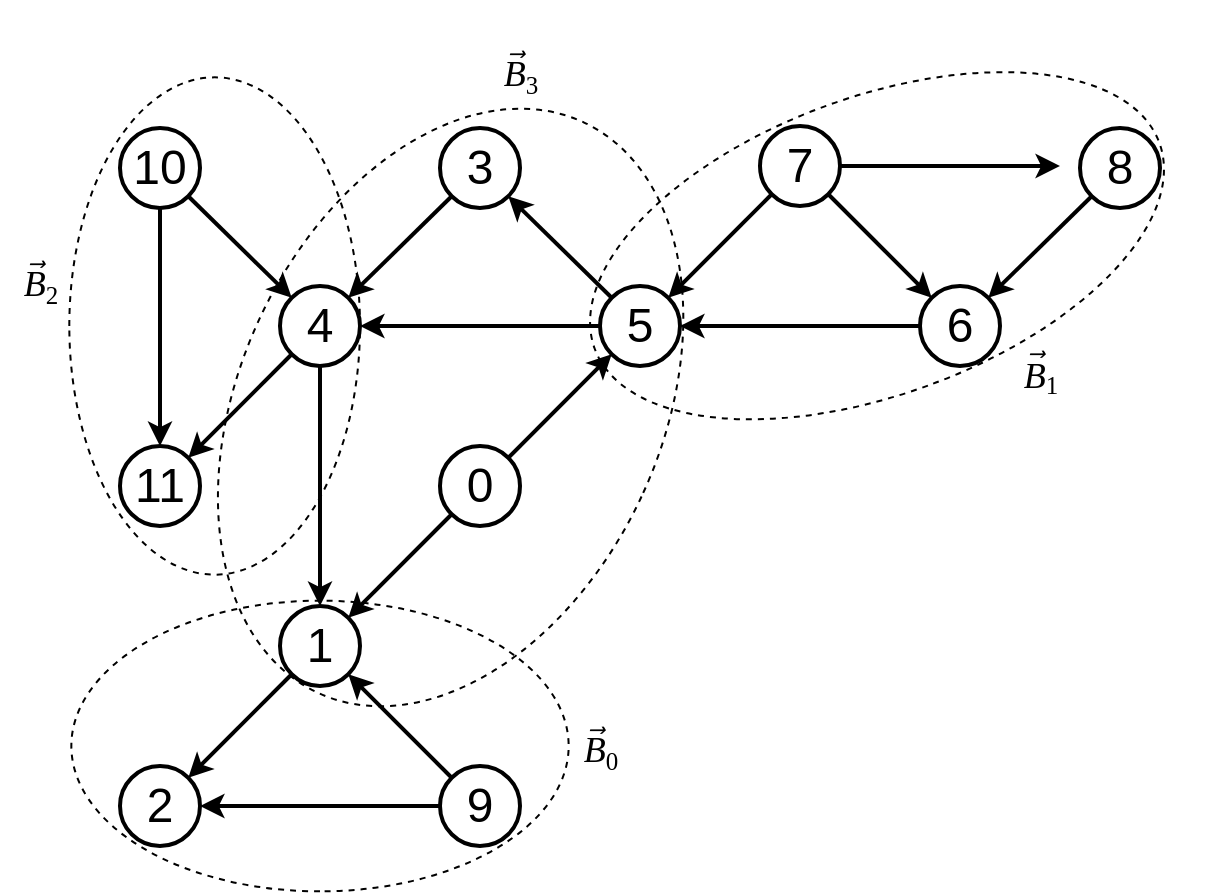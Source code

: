 <mxfile version="24.7.12">
  <diagram name="Page-1" id="zdLS6XzUSG3x8lp1yBCd">
    <mxGraphModel dx="1434" dy="841" grid="1" gridSize="10" guides="1" tooltips="1" connect="1" arrows="1" fold="1" page="1" pageScale="1" pageWidth="827" pageHeight="1169" background="none" math="0" shadow="0">
      <root>
        <mxCell id="0" />
        <mxCell id="1" parent="0" />
        <mxCell id="VpHzmzro31c7H7pZUwm9-26" value="" style="ellipse;whiteSpace=wrap;html=1;fillColor=none;dashed=1;rotation=70;" vertex="1" parent="1">
          <mxGeometry x="584.09" y="29.61" width="148.84" height="300.52" as="geometry" />
        </mxCell>
        <mxCell id="VpHzmzro31c7H7pZUwm9-14" value="" style="ellipse;whiteSpace=wrap;html=1;fillColor=none;dashed=1;rotation=-180;" vertex="1" parent="1">
          <mxGeometry x="254.66" y="95.67" width="145.34" height="248.66" as="geometry" />
        </mxCell>
        <mxCell id="VpHzmzro31c7H7pZUwm9-11" value="" style="ellipse;whiteSpace=wrap;html=1;fillColor=none;dashed=1;rotation=90;" vertex="1" parent="1">
          <mxGeometry x="307.33" y="305.68" width="145.34" height="248.66" as="geometry" />
        </mxCell>
        <mxCell id="_PjYLiZ7u1xAUvMMXe8_-25" value="" style="ellipse;whiteSpace=wrap;html=1;fillColor=none;dashed=1;rotation=25;" parent="1" vertex="1">
          <mxGeometry x="339.97" y="103.4" width="210.68" height="314.67" as="geometry" />
        </mxCell>
        <mxCell id="_PjYLiZ7u1xAUvMMXe8_-1" value="&lt;font face=&quot;Helvetica&quot; style=&quot;font-size: 24px;&quot;&gt;1&lt;/font&gt;" style="ellipse;whiteSpace=wrap;html=1;aspect=fixed;strokeWidth=2;" parent="1" vertex="1">
          <mxGeometry x="360" y="360" width="40" height="40" as="geometry" />
        </mxCell>
        <mxCell id="_PjYLiZ7u1xAUvMMXe8_-2" value="&lt;font face=&quot;Helvetica&quot; style=&quot;font-size: 24px;&quot;&gt;9&lt;/font&gt;" style="ellipse;whiteSpace=wrap;html=1;aspect=fixed;strokeWidth=2;" parent="1" vertex="1">
          <mxGeometry x="440" y="440" width="40" height="40" as="geometry" />
        </mxCell>
        <mxCell id="_PjYLiZ7u1xAUvMMXe8_-3" value="&lt;font face=&quot;Helvetica&quot; style=&quot;font-size: 24px;&quot;&gt;2&lt;/font&gt;" style="ellipse;whiteSpace=wrap;html=1;aspect=fixed;strokeWidth=2;" parent="1" vertex="1">
          <mxGeometry x="280" y="440" width="40" height="40" as="geometry" />
        </mxCell>
        <mxCell id="_PjYLiZ7u1xAUvMMXe8_-12" value="" style="endArrow=classic;html=1;rounded=0;exitX=0;exitY=0;exitDx=0;exitDy=0;entryX=1;entryY=1;entryDx=0;entryDy=0;strokeWidth=2;" parent="1" source="_PjYLiZ7u1xAUvMMXe8_-2" target="_PjYLiZ7u1xAUvMMXe8_-1" edge="1">
          <mxGeometry width="50" height="50" relative="1" as="geometry">
            <mxPoint x="640" y="580" as="sourcePoint" />
            <mxPoint x="690" y="530" as="targetPoint" />
          </mxGeometry>
        </mxCell>
        <mxCell id="_PjYLiZ7u1xAUvMMXe8_-14" value="" style="endArrow=classic;html=1;rounded=0;exitX=0;exitY=0.5;exitDx=0;exitDy=0;entryX=1;entryY=0.5;entryDx=0;entryDy=0;strokeWidth=2;" parent="1" source="_PjYLiZ7u1xAUvMMXe8_-2" target="_PjYLiZ7u1xAUvMMXe8_-3" edge="1">
          <mxGeometry width="50" height="50" relative="1" as="geometry">
            <mxPoint x="640" y="580" as="sourcePoint" />
            <mxPoint x="690" y="530" as="targetPoint" />
          </mxGeometry>
        </mxCell>
        <mxCell id="_PjYLiZ7u1xAUvMMXe8_-15" value="" style="endArrow=classic;html=1;rounded=0;exitX=0;exitY=1;exitDx=0;exitDy=0;entryX=1;entryY=0;entryDx=0;entryDy=0;strokeWidth=2;" parent="1" source="_PjYLiZ7u1xAUvMMXe8_-1" target="_PjYLiZ7u1xAUvMMXe8_-3" edge="1">
          <mxGeometry width="50" height="50" relative="1" as="geometry">
            <mxPoint x="456" y="456" as="sourcePoint" />
            <mxPoint x="404" y="404" as="targetPoint" />
          </mxGeometry>
        </mxCell>
        <mxCell id="ZnwNd1amS8vzW6LrnCgQ-1" value="&lt;i style=&quot;font-size: 18px;&quot;&gt;B&lt;/i&gt;&lt;sub style=&quot;&quot;&gt;&lt;font style=&quot;font-size: 12.5px;&quot;&gt;1&lt;/font&gt;&lt;/sub&gt;" style="text;html=1;align=center;verticalAlign=middle;resizable=0;points=[];autosize=1;strokeColor=none;fillColor=none;strokeWidth=1;fontFamily=Times New Roman;fontStyle=0" parent="1" vertex="1">
          <mxGeometry x="720" y="226" width="40" height="40" as="geometry" />
        </mxCell>
        <mxCell id="ZnwNd1amS8vzW6LrnCgQ-4" value="&lt;span style=&quot;&quot;&gt;&lt;span style=&quot;font-style: italic; font-size: 18px;&quot;&gt;B&lt;/span&gt;&lt;span style=&quot;font-size: 15px;&quot;&gt;&lt;sub style=&quot;&quot;&gt;0&lt;/sub&gt;&lt;/span&gt;&lt;/span&gt;" style="text;html=1;align=center;verticalAlign=middle;resizable=0;points=[];autosize=1;strokeColor=none;fillColor=none;strokeWidth=1;fontFamily=Times New Roman;fontStyle=0" parent="1" vertex="1">
          <mxGeometry x="500" y="412.51" width="40" height="40" as="geometry" />
        </mxCell>
        <mxCell id="ZnwNd1amS8vzW6LrnCgQ-5" value="&lt;span style=&quot;&quot;&gt;&lt;span style=&quot;font-style: italic; font-size: 18px;&quot;&gt;B&lt;/span&gt;&lt;span style=&quot;font-size: 15px;&quot;&gt;&lt;sub style=&quot;&quot;&gt;2&lt;/sub&gt;&lt;/span&gt;&lt;/span&gt;" style="text;html=1;align=center;verticalAlign=middle;resizable=0;points=[];autosize=1;strokeColor=none;fillColor=none;strokeWidth=1;fontFamily=Times New Roman;fontStyle=0" parent="1" vertex="1">
          <mxGeometry x="220" y="180" width="40" height="40" as="geometry" />
        </mxCell>
        <mxCell id="ZnwNd1amS8vzW6LrnCgQ-6" value="&lt;span style=&quot;&quot;&gt;&lt;span style=&quot;font-style: italic; font-size: 18px;&quot;&gt;B&lt;/span&gt;&lt;span style=&quot;font-size: 15px;&quot;&gt;&lt;sub style=&quot;&quot;&gt;3&lt;/sub&gt;&lt;/span&gt;&lt;/span&gt;" style="text;html=1;align=center;verticalAlign=middle;resizable=0;points=[];autosize=1;strokeColor=none;fillColor=none;strokeWidth=1;fontFamily=Times New Roman;fontStyle=0" parent="1" vertex="1">
          <mxGeometry x="460" y="75" width="40" height="40" as="geometry" />
        </mxCell>
        <mxCell id="ZnwNd1amS8vzW6LrnCgQ-13" value="&lt;var class=&quot;vector&quot;&gt;&lt;span&gt;&lt;font style=&quot;font-size: 18px;&quot;&gt;⃗&lt;/font&gt;&lt;/span&gt;&lt;/var&gt;" style="text;html=1;align=center;verticalAlign=middle;resizable=0;points=[];autosize=1;strokeColor=none;fillColor=none;fontFamily=Times New Roman;fontStyle=0" parent="1" vertex="1">
          <mxGeometry x="230" y="175" width="20" height="40" as="geometry" />
        </mxCell>
        <mxCell id="ZnwNd1amS8vzW6LrnCgQ-14" value="&lt;var class=&quot;vector&quot;&gt;&lt;span&gt;&lt;font style=&quot;font-size: 18px;&quot;&gt;⃗&lt;/font&gt;&lt;/span&gt;&lt;/var&gt;" style="text;html=1;align=center;verticalAlign=middle;resizable=0;points=[];autosize=1;strokeColor=none;fillColor=none;fontFamily=Times New Roman;" parent="1" vertex="1">
          <mxGeometry x="730" y="220" width="20" height="40" as="geometry" />
        </mxCell>
        <mxCell id="ZnwNd1amS8vzW6LrnCgQ-15" value="&lt;var class=&quot;vector&quot;&gt;&lt;span&gt;&lt;font style=&quot;font-size: 18px;&quot;&gt;⃗&lt;/font&gt;&lt;/span&gt;&lt;/var&gt;" style="text;html=1;align=center;verticalAlign=middle;resizable=0;points=[];autosize=1;strokeColor=none;fillColor=none;fontFamily=Times New Roman;" parent="1" vertex="1">
          <mxGeometry x="510" y="407.51" width="20" height="40" as="geometry" />
        </mxCell>
        <mxCell id="ZnwNd1amS8vzW6LrnCgQ-18" value="&lt;var class=&quot;vector&quot;&gt;&lt;span&gt;&lt;font style=&quot;font-size: 18px;&quot;&gt;⃗&lt;/font&gt;&lt;/span&gt;&lt;/var&gt;" style="text;html=1;align=center;verticalAlign=middle;resizable=0;points=[];autosize=1;strokeColor=none;fillColor=none;fontFamily=Times New Roman;" parent="1" vertex="1">
          <mxGeometry x="470" y="70" width="20" height="40" as="geometry" />
        </mxCell>
        <mxCell id="VpHzmzro31c7H7pZUwm9-1" value="&lt;font face=&quot;Helvetica&quot; style=&quot;font-size: 24px;&quot;&gt;4&lt;/font&gt;" style="ellipse;whiteSpace=wrap;html=1;aspect=fixed;strokeWidth=2;" vertex="1" parent="1">
          <mxGeometry x="360" y="200" width="40" height="40" as="geometry" />
        </mxCell>
        <mxCell id="VpHzmzro31c7H7pZUwm9-2" value="&lt;font face=&quot;Helvetica&quot; style=&quot;font-size: 24px;&quot;&gt;5&lt;/font&gt;" style="ellipse;whiteSpace=wrap;html=1;aspect=fixed;strokeWidth=2;" vertex="1" parent="1">
          <mxGeometry x="520" y="200" width="40" height="40" as="geometry" />
        </mxCell>
        <mxCell id="VpHzmzro31c7H7pZUwm9-3" value="&lt;font face=&quot;Helvetica&quot; style=&quot;font-size: 24px;&quot;&gt;3&lt;/font&gt;" style="ellipse;whiteSpace=wrap;html=1;aspect=fixed;strokeWidth=2;" vertex="1" parent="1">
          <mxGeometry x="440" y="121" width="40" height="40" as="geometry" />
        </mxCell>
        <mxCell id="VpHzmzro31c7H7pZUwm9-4" value="&lt;font face=&quot;Helvetica&quot; style=&quot;font-size: 24px;&quot;&gt;0&lt;/font&gt;" style="ellipse;whiteSpace=wrap;html=1;aspect=fixed;strokeWidth=2;" vertex="1" parent="1">
          <mxGeometry x="440" y="280" width="40" height="40" as="geometry" />
        </mxCell>
        <mxCell id="VpHzmzro31c7H7pZUwm9-5" value="" style="endArrow=classic;html=1;rounded=0;exitX=0;exitY=1;exitDx=0;exitDy=0;strokeWidth=2;entryX=1;entryY=0;entryDx=0;entryDy=0;" edge="1" parent="1" source="VpHzmzro31c7H7pZUwm9-4" target="_PjYLiZ7u1xAUvMMXe8_-1">
          <mxGeometry width="50" height="50" relative="1" as="geometry">
            <mxPoint x="456" y="456" as="sourcePoint" />
            <mxPoint x="630" y="340" as="targetPoint" />
          </mxGeometry>
        </mxCell>
        <mxCell id="VpHzmzro31c7H7pZUwm9-6" value="" style="endArrow=classic;html=1;rounded=0;exitX=1;exitY=0;exitDx=0;exitDy=0;strokeWidth=2;entryX=0;entryY=1;entryDx=0;entryDy=0;" edge="1" parent="1" source="VpHzmzro31c7H7pZUwm9-4" target="VpHzmzro31c7H7pZUwm9-2">
          <mxGeometry width="50" height="50" relative="1" as="geometry">
            <mxPoint x="456" y="324" as="sourcePoint" />
            <mxPoint x="404" y="376" as="targetPoint" />
          </mxGeometry>
        </mxCell>
        <mxCell id="VpHzmzro31c7H7pZUwm9-7" value="" style="endArrow=classic;html=1;rounded=0;exitX=0;exitY=0.5;exitDx=0;exitDy=0;strokeWidth=2;entryX=1;entryY=0.5;entryDx=0;entryDy=0;" edge="1" parent="1" source="VpHzmzro31c7H7pZUwm9-2" target="VpHzmzro31c7H7pZUwm9-1">
          <mxGeometry width="50" height="50" relative="1" as="geometry">
            <mxPoint x="484" y="296" as="sourcePoint" />
            <mxPoint x="536" y="244" as="targetPoint" />
          </mxGeometry>
        </mxCell>
        <mxCell id="VpHzmzro31c7H7pZUwm9-8" value="" style="endArrow=classic;html=1;rounded=0;exitX=0;exitY=0;exitDx=0;exitDy=0;strokeWidth=2;entryX=1;entryY=1;entryDx=0;entryDy=0;" edge="1" parent="1" source="VpHzmzro31c7H7pZUwm9-2" target="VpHzmzro31c7H7pZUwm9-3">
          <mxGeometry width="50" height="50" relative="1" as="geometry">
            <mxPoint x="530" y="230" as="sourcePoint" />
            <mxPoint x="410" y="230" as="targetPoint" />
          </mxGeometry>
        </mxCell>
        <mxCell id="VpHzmzro31c7H7pZUwm9-9" value="" style="endArrow=classic;html=1;rounded=0;exitX=0;exitY=1;exitDx=0;exitDy=0;strokeWidth=2;entryX=1;entryY=0;entryDx=0;entryDy=0;" edge="1" parent="1" source="VpHzmzro31c7H7pZUwm9-3" target="VpHzmzro31c7H7pZUwm9-1">
          <mxGeometry width="50" height="50" relative="1" as="geometry">
            <mxPoint x="536" y="216" as="sourcePoint" />
            <mxPoint x="484" y="165" as="targetPoint" />
          </mxGeometry>
        </mxCell>
        <mxCell id="VpHzmzro31c7H7pZUwm9-10" value="" style="endArrow=classic;html=1;rounded=0;exitX=0.5;exitY=1;exitDx=0;exitDy=0;strokeWidth=2;entryX=0.5;entryY=0;entryDx=0;entryDy=0;" edge="1" parent="1" source="VpHzmzro31c7H7pZUwm9-1" target="_PjYLiZ7u1xAUvMMXe8_-1">
          <mxGeometry width="50" height="50" relative="1" as="geometry">
            <mxPoint x="456" y="165" as="sourcePoint" />
            <mxPoint x="404" y="216" as="targetPoint" />
          </mxGeometry>
        </mxCell>
        <mxCell id="VpHzmzro31c7H7pZUwm9-12" value="&lt;font face=&quot;Helvetica&quot; style=&quot;font-size: 24px;&quot;&gt;10&lt;/font&gt;" style="ellipse;whiteSpace=wrap;html=1;aspect=fixed;strokeWidth=2;" vertex="1" parent="1">
          <mxGeometry x="280" y="121" width="40" height="40" as="geometry" />
        </mxCell>
        <mxCell id="VpHzmzro31c7H7pZUwm9-13" value="&lt;font face=&quot;Helvetica&quot; style=&quot;font-size: 24px;&quot;&gt;11&lt;/font&gt;" style="ellipse;whiteSpace=wrap;html=1;aspect=fixed;strokeWidth=2;" vertex="1" parent="1">
          <mxGeometry x="280" y="280" width="40" height="40" as="geometry" />
        </mxCell>
        <mxCell id="VpHzmzro31c7H7pZUwm9-15" value="" style="endArrow=classic;html=1;rounded=0;exitX=0;exitY=1;exitDx=0;exitDy=0;strokeWidth=2;entryX=1;entryY=0;entryDx=0;entryDy=0;" edge="1" parent="1" source="VpHzmzro31c7H7pZUwm9-1" target="VpHzmzro31c7H7pZUwm9-13">
          <mxGeometry width="50" height="50" relative="1" as="geometry">
            <mxPoint x="390" y="250" as="sourcePoint" />
            <mxPoint x="390" y="370" as="targetPoint" />
          </mxGeometry>
        </mxCell>
        <mxCell id="VpHzmzro31c7H7pZUwm9-16" value="" style="endArrow=classic;html=1;rounded=0;exitX=0.5;exitY=1;exitDx=0;exitDy=0;strokeWidth=2;entryX=0.5;entryY=0;entryDx=0;entryDy=0;" edge="1" parent="1" source="VpHzmzro31c7H7pZUwm9-12" target="VpHzmzro31c7H7pZUwm9-13">
          <mxGeometry width="50" height="50" relative="1" as="geometry">
            <mxPoint x="376" y="244" as="sourcePoint" />
            <mxPoint x="324" y="296" as="targetPoint" />
          </mxGeometry>
        </mxCell>
        <mxCell id="VpHzmzro31c7H7pZUwm9-17" value="" style="endArrow=classic;html=1;rounded=0;exitX=1;exitY=1;exitDx=0;exitDy=0;strokeWidth=2;entryX=0;entryY=0;entryDx=0;entryDy=0;" edge="1" parent="1" source="VpHzmzro31c7H7pZUwm9-12" target="VpHzmzro31c7H7pZUwm9-1">
          <mxGeometry width="50" height="50" relative="1" as="geometry">
            <mxPoint x="310" y="171" as="sourcePoint" />
            <mxPoint x="310" y="290" as="targetPoint" />
          </mxGeometry>
        </mxCell>
        <mxCell id="VpHzmzro31c7H7pZUwm9-18" value="&lt;font face=&quot;Helvetica&quot; style=&quot;font-size: 24px;&quot;&gt;7&lt;/font&gt;" style="ellipse;whiteSpace=wrap;html=1;aspect=fixed;strokeWidth=2;" vertex="1" parent="1">
          <mxGeometry x="600" y="120" width="40" height="40" as="geometry" />
        </mxCell>
        <mxCell id="VpHzmzro31c7H7pZUwm9-19" value="&lt;font face=&quot;Helvetica&quot; style=&quot;font-size: 24px;&quot;&gt;8&lt;/font&gt;" style="ellipse;whiteSpace=wrap;html=1;aspect=fixed;strokeWidth=2;" vertex="1" parent="1">
          <mxGeometry x="760" y="121" width="40" height="40" as="geometry" />
        </mxCell>
        <mxCell id="VpHzmzro31c7H7pZUwm9-20" value="&lt;font face=&quot;Helvetica&quot; style=&quot;font-size: 24px;&quot;&gt;6&lt;/font&gt;" style="ellipse;whiteSpace=wrap;html=1;aspect=fixed;strokeWidth=2;" vertex="1" parent="1">
          <mxGeometry x="680" y="200" width="40" height="40" as="geometry" />
        </mxCell>
        <mxCell id="VpHzmzro31c7H7pZUwm9-21" value="" style="endArrow=classic;html=1;rounded=0;exitX=0;exitY=0.5;exitDx=0;exitDy=0;strokeWidth=2;entryX=1;entryY=0.5;entryDx=0;entryDy=0;" edge="1" parent="1" source="VpHzmzro31c7H7pZUwm9-20" target="VpHzmzro31c7H7pZUwm9-2">
          <mxGeometry width="50" height="50" relative="1" as="geometry">
            <mxPoint x="536" y="216" as="sourcePoint" />
            <mxPoint x="484" y="165" as="targetPoint" />
          </mxGeometry>
        </mxCell>
        <mxCell id="VpHzmzro31c7H7pZUwm9-22" value="" style="endArrow=classic;html=1;rounded=0;exitX=0;exitY=1;exitDx=0;exitDy=0;strokeWidth=2;entryX=1;entryY=0;entryDx=0;entryDy=0;" edge="1" parent="1" source="VpHzmzro31c7H7pZUwm9-18" target="VpHzmzro31c7H7pZUwm9-2">
          <mxGeometry width="50" height="50" relative="1" as="geometry">
            <mxPoint x="690" y="230" as="sourcePoint" />
            <mxPoint x="570" y="230" as="targetPoint" />
          </mxGeometry>
        </mxCell>
        <mxCell id="VpHzmzro31c7H7pZUwm9-23" value="" style="endArrow=classic;html=1;rounded=0;exitX=1;exitY=1;exitDx=0;exitDy=0;strokeWidth=2;" edge="1" parent="1" source="VpHzmzro31c7H7pZUwm9-18" target="VpHzmzro31c7H7pZUwm9-20">
          <mxGeometry width="50" height="50" relative="1" as="geometry">
            <mxPoint x="616" y="164" as="sourcePoint" />
            <mxPoint x="564" y="216" as="targetPoint" />
          </mxGeometry>
        </mxCell>
        <mxCell id="VpHzmzro31c7H7pZUwm9-24" value="" style="endArrow=classic;html=1;rounded=0;exitX=1;exitY=0.5;exitDx=0;exitDy=0;strokeWidth=2;" edge="1" parent="1" source="VpHzmzro31c7H7pZUwm9-18">
          <mxGeometry width="50" height="50" relative="1" as="geometry">
            <mxPoint x="644" y="164" as="sourcePoint" />
            <mxPoint x="750" y="140" as="targetPoint" />
          </mxGeometry>
        </mxCell>
        <mxCell id="VpHzmzro31c7H7pZUwm9-25" value="" style="endArrow=classic;html=1;rounded=0;exitX=0;exitY=1;exitDx=0;exitDy=0;strokeWidth=2;entryX=1;entryY=0;entryDx=0;entryDy=0;" edge="1" parent="1" source="VpHzmzro31c7H7pZUwm9-19" target="VpHzmzro31c7H7pZUwm9-20">
          <mxGeometry width="50" height="50" relative="1" as="geometry">
            <mxPoint x="650" y="150" as="sourcePoint" />
            <mxPoint x="760" y="150" as="targetPoint" />
          </mxGeometry>
        </mxCell>
      </root>
    </mxGraphModel>
  </diagram>
</mxfile>
